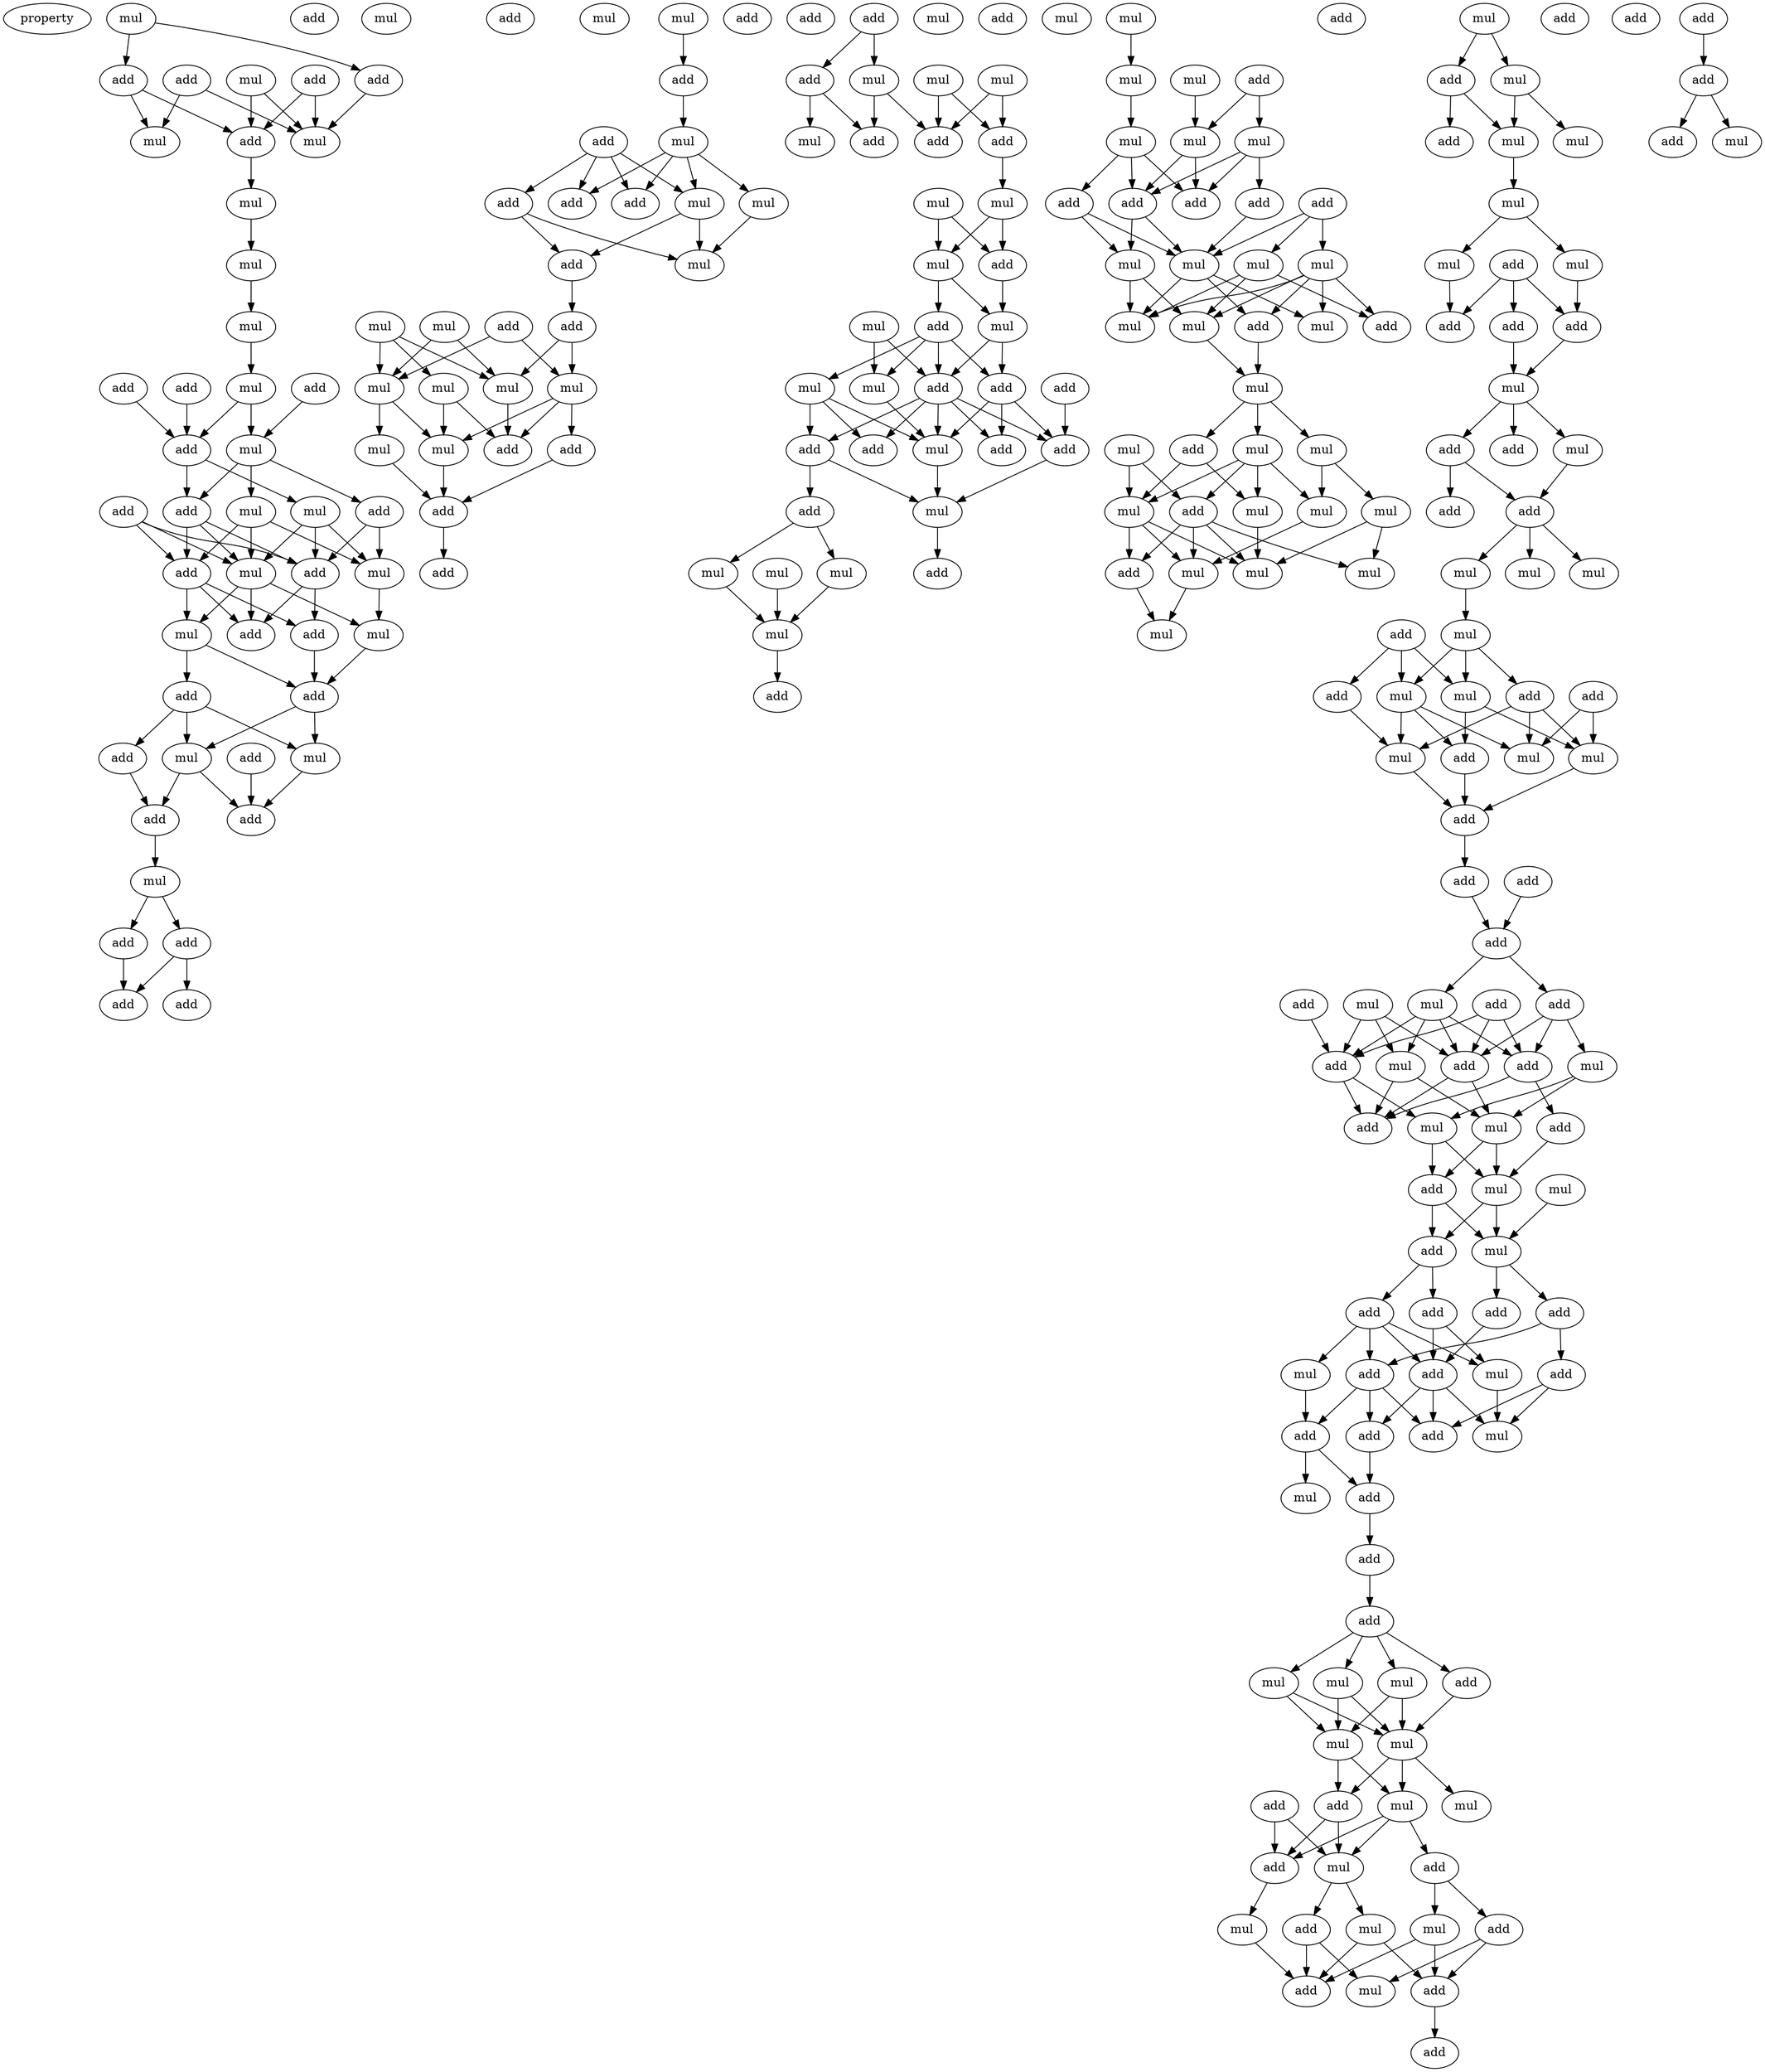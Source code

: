 digraph {
    node [fontcolor=black]
    property [mul=2,lf=1.4]
    0 [ label = mul ];
    1 [ label = add ];
    2 [ label = add ];
    3 [ label = add ];
    4 [ label = add ];
    5 [ label = add ];
    6 [ label = mul ];
    7 [ label = mul ];
    8 [ label = add ];
    9 [ label = mul ];
    10 [ label = mul ];
    11 [ label = mul ];
    12 [ label = mul ];
    13 [ label = mul ];
    14 [ label = add ];
    15 [ label = add ];
    16 [ label = mul ];
    17 [ label = add ];
    18 [ label = add ];
    19 [ label = mul ];
    20 [ label = add ];
    21 [ label = add ];
    22 [ label = add ];
    23 [ label = mul ];
    24 [ label = mul ];
    25 [ label = add ];
    26 [ label = mul ];
    27 [ label = mul ];
    28 [ label = add ];
    29 [ label = mul ];
    30 [ label = add ];
    31 [ label = add ];
    32 [ label = mul ];
    33 [ label = add ];
    34 [ label = add ];
    35 [ label = add ];
    36 [ label = add ];
    37 [ label = mul ];
    38 [ label = mul ];
    39 [ label = add ];
    40 [ label = add ];
    41 [ label = mul ];
    42 [ label = add ];
    43 [ label = add ];
    44 [ label = add ];
    45 [ label = add ];
    46 [ label = add ];
    47 [ label = mul ];
    48 [ label = mul ];
    49 [ label = add ];
    50 [ label = mul ];
    51 [ label = add ];
    52 [ label = add ];
    53 [ label = add ];
    54 [ label = add ];
    55 [ label = mul ];
    56 [ label = mul ];
    57 [ label = add ];
    58 [ label = mul ];
    59 [ label = mul ];
    60 [ label = add ];
    61 [ label = mul ];
    62 [ label = add ];
    63 [ label = mul ];
    64 [ label = mul ];
    65 [ label = mul ];
    66 [ label = mul ];
    67 [ label = mul ];
    68 [ label = add ];
    69 [ label = mul ];
    70 [ label = add ];
    71 [ label = add ];
    72 [ label = add ];
    73 [ label = add ];
    74 [ label = add ];
    75 [ label = add ];
    76 [ label = add ];
    77 [ label = mul ];
    78 [ label = mul ];
    79 [ label = mul ];
    80 [ label = mul ];
    81 [ label = add ];
    82 [ label = add ];
    83 [ label = add ];
    84 [ label = mul ];
    85 [ label = mul ];
    86 [ label = mul ];
    87 [ label = mul ];
    88 [ label = add ];
    89 [ label = mul ];
    90 [ label = add ];
    91 [ label = mul ];
    92 [ label = add ];
    93 [ label = add ];
    94 [ label = add ];
    95 [ label = mul ];
    96 [ label = mul ];
    97 [ label = add ];
    98 [ label = add ];
    99 [ label = add ];
    100 [ label = mul ];
    101 [ label = add ];
    102 [ label = mul ];
    103 [ label = add ];
    104 [ label = mul ];
    105 [ label = mul ];
    106 [ label = add ];
    107 [ label = mul ];
    108 [ label = mul ];
    109 [ label = add ];
    110 [ label = mul ];
    111 [ label = add ];
    112 [ label = mul ];
    113 [ label = mul ];
    114 [ label = add ];
    115 [ label = mul ];
    116 [ label = mul ];
    117 [ label = mul ];
    118 [ label = mul ];
    119 [ label = add ];
    120 [ label = add ];
    121 [ label = add ];
    122 [ label = add ];
    123 [ label = add ];
    124 [ label = mul ];
    125 [ label = mul ];
    126 [ label = mul ];
    127 [ label = mul ];
    128 [ label = mul ];
    129 [ label = mul ];
    130 [ label = add ];
    131 [ label = add ];
    132 [ label = mul ];
    133 [ label = mul ];
    134 [ label = mul ];
    135 [ label = mul ];
    136 [ label = mul ];
    137 [ label = add ];
    138 [ label = add ];
    139 [ label = mul ];
    140 [ label = mul ];
    141 [ label = mul ];
    142 [ label = mul ];
    143 [ label = mul ];
    144 [ label = add ];
    145 [ label = mul ];
    146 [ label = mul ];
    147 [ label = mul ];
    148 [ label = add ];
    149 [ label = mul ];
    150 [ label = add ];
    151 [ label = mul ];
    152 [ label = mul ];
    153 [ label = add ];
    154 [ label = mul ];
    155 [ label = add ];
    156 [ label = mul ];
    157 [ label = mul ];
    158 [ label = add ];
    159 [ label = mul ];
    160 [ label = add ];
    161 [ label = add ];
    162 [ label = add ];
    163 [ label = mul ];
    164 [ label = add ];
    165 [ label = add ];
    166 [ label = add ];
    167 [ label = mul ];
    168 [ label = add ];
    169 [ label = add ];
    170 [ label = mul ];
    171 [ label = mul ];
    172 [ label = mul ];
    173 [ label = add ];
    174 [ label = mul ];
    175 [ label = mul ];
    176 [ label = add ];
    177 [ label = add ];
    178 [ label = add ];
    179 [ label = mul ];
    180 [ label = mul ];
    181 [ label = mul ];
    182 [ label = add ];
    183 [ label = mul ];
    184 [ label = add ];
    185 [ label = add ];
    186 [ label = add ];
    187 [ label = add ];
    188 [ label = mul ];
    189 [ label = add ];
    190 [ label = add ];
    191 [ label = add ];
    192 [ label = mul ];
    193 [ label = add ];
    194 [ label = mul ];
    195 [ label = add ];
    196 [ label = mul ];
    197 [ label = add ];
    198 [ label = add ];
    199 [ label = add ];
    200 [ label = mul ];
    201 [ label = mul ];
    202 [ label = add ];
    203 [ label = mul ];
    204 [ label = mul ];
    205 [ label = add ];
    206 [ label = mul ];
    207 [ label = add ];
    208 [ label = add ];
    209 [ label = add ];
    210 [ label = add ];
    211 [ label = add ];
    212 [ label = add ];
    213 [ label = add ];
    214 [ label = mul ];
    215 [ label = mul ];
    216 [ label = add ];
    217 [ label = add ];
    218 [ label = mul ];
    219 [ label = add ];
    220 [ label = add ];
    221 [ label = mul ];
    222 [ label = add ];
    223 [ label = add ];
    224 [ label = mul ];
    225 [ label = mul ];
    226 [ label = mul ];
    227 [ label = add ];
    228 [ label = mul ];
    229 [ label = mul ];
    230 [ label = mul ];
    231 [ label = add ];
    232 [ label = add ];
    233 [ label = mul ];
    234 [ label = mul ];
    235 [ label = add ];
    236 [ label = add ];
    237 [ label = add ];
    238 [ label = mul ];
    239 [ label = mul ];
    240 [ label = mul ];
    241 [ label = add ];
    242 [ label = add ];
    243 [ label = mul ];
    244 [ label = add ];
    245 [ label = add ];
    246 [ label = add ];
    247 [ label = add ];
    248 [ label = add ];
    249 [ label = mul ];
    0 -> 3 [ name = 0 ];
    0 -> 4 [ name = 1 ];
    2 -> 7 [ name = 2 ];
    2 -> 9 [ name = 3 ];
    3 -> 9 [ name = 4 ];
    4 -> 7 [ name = 5 ];
    4 -> 8 [ name = 6 ];
    5 -> 8 [ name = 7 ];
    5 -> 9 [ name = 8 ];
    6 -> 8 [ name = 9 ];
    6 -> 9 [ name = 10 ];
    8 -> 10 [ name = 11 ];
    10 -> 11 [ name = 12 ];
    11 -> 13 [ name = 13 ];
    13 -> 16 [ name = 14 ];
    14 -> 19 [ name = 15 ];
    15 -> 18 [ name = 16 ];
    16 -> 18 [ name = 17 ];
    16 -> 19 [ name = 18 ];
    17 -> 18 [ name = 19 ];
    18 -> 22 [ name = 20 ];
    18 -> 24 [ name = 21 ];
    19 -> 20 [ name = 22 ];
    19 -> 22 [ name = 23 ];
    19 -> 23 [ name = 24 ];
    20 -> 26 [ name = 25 ];
    20 -> 28 [ name = 26 ];
    21 -> 25 [ name = 27 ];
    21 -> 27 [ name = 28 ];
    21 -> 28 [ name = 29 ];
    22 -> 25 [ name = 30 ];
    22 -> 27 [ name = 31 ];
    22 -> 28 [ name = 32 ];
    23 -> 25 [ name = 33 ];
    23 -> 26 [ name = 34 ];
    23 -> 27 [ name = 35 ];
    24 -> 26 [ name = 36 ];
    24 -> 27 [ name = 37 ];
    24 -> 28 [ name = 38 ];
    25 -> 29 [ name = 39 ];
    25 -> 30 [ name = 40 ];
    25 -> 31 [ name = 41 ];
    26 -> 32 [ name = 42 ];
    27 -> 29 [ name = 43 ];
    27 -> 30 [ name = 44 ];
    27 -> 32 [ name = 45 ];
    28 -> 30 [ name = 46 ];
    28 -> 31 [ name = 47 ];
    29 -> 33 [ name = 48 ];
    29 -> 34 [ name = 49 ];
    31 -> 33 [ name = 50 ];
    32 -> 33 [ name = 51 ];
    33 -> 37 [ name = 52 ];
    33 -> 38 [ name = 53 ];
    34 -> 35 [ name = 54 ];
    34 -> 37 [ name = 55 ];
    34 -> 38 [ name = 56 ];
    35 -> 40 [ name = 57 ];
    36 -> 39 [ name = 58 ];
    37 -> 39 [ name = 59 ];
    38 -> 39 [ name = 60 ];
    38 -> 40 [ name = 61 ];
    40 -> 41 [ name = 62 ];
    41 -> 42 [ name = 63 ];
    41 -> 43 [ name = 64 ];
    42 -> 44 [ name = 65 ];
    43 -> 44 [ name = 66 ];
    43 -> 45 [ name = 67 ];
    48 -> 49 [ name = 68 ];
    49 -> 50 [ name = 69 ];
    50 -> 52 [ name = 70 ];
    50 -> 53 [ name = 71 ];
    50 -> 55 [ name = 72 ];
    50 -> 56 [ name = 73 ];
    51 -> 52 [ name = 74 ];
    51 -> 53 [ name = 75 ];
    51 -> 54 [ name = 76 ];
    51 -> 55 [ name = 77 ];
    54 -> 57 [ name = 78 ];
    54 -> 58 [ name = 79 ];
    55 -> 57 [ name = 80 ];
    55 -> 58 [ name = 81 ];
    56 -> 58 [ name = 82 ];
    57 -> 62 [ name = 83 ];
    59 -> 64 [ name = 84 ];
    59 -> 66 [ name = 85 ];
    60 -> 63 [ name = 86 ];
    60 -> 66 [ name = 87 ];
    61 -> 64 [ name = 88 ];
    61 -> 65 [ name = 89 ];
    61 -> 66 [ name = 90 ];
    62 -> 63 [ name = 91 ];
    62 -> 64 [ name = 92 ];
    63 -> 67 [ name = 93 ];
    63 -> 68 [ name = 94 ];
    63 -> 70 [ name = 95 ];
    64 -> 70 [ name = 96 ];
    65 -> 67 [ name = 97 ];
    65 -> 70 [ name = 98 ];
    66 -> 67 [ name = 99 ];
    66 -> 69 [ name = 100 ];
    67 -> 71 [ name = 101 ];
    68 -> 71 [ name = 102 ];
    69 -> 71 [ name = 103 ];
    71 -> 72 [ name = 104 ];
    75 -> 76 [ name = 105 ];
    75 -> 77 [ name = 106 ];
    76 -> 82 [ name = 107 ];
    76 -> 84 [ name = 108 ];
    77 -> 81 [ name = 109 ];
    77 -> 82 [ name = 110 ];
    78 -> 81 [ name = 111 ];
    78 -> 83 [ name = 112 ];
    79 -> 81 [ name = 113 ];
    79 -> 83 [ name = 114 ];
    83 -> 86 [ name = 115 ];
    85 -> 87 [ name = 116 ];
    85 -> 88 [ name = 117 ];
    86 -> 87 [ name = 118 ];
    86 -> 88 [ name = 119 ];
    87 -> 90 [ name = 120 ];
    87 -> 91 [ name = 121 ];
    88 -> 91 [ name = 122 ];
    89 -> 94 [ name = 123 ];
    89 -> 95 [ name = 124 ];
    90 -> 93 [ name = 125 ];
    90 -> 94 [ name = 126 ];
    90 -> 95 [ name = 127 ];
    90 -> 96 [ name = 128 ];
    91 -> 93 [ name = 129 ];
    91 -> 94 [ name = 130 ];
    92 -> 99 [ name = 131 ];
    93 -> 97 [ name = 132 ];
    93 -> 99 [ name = 133 ];
    93 -> 100 [ name = 134 ];
    94 -> 97 [ name = 135 ];
    94 -> 98 [ name = 136 ];
    94 -> 99 [ name = 137 ];
    94 -> 100 [ name = 138 ];
    94 -> 101 [ name = 139 ];
    95 -> 100 [ name = 140 ];
    96 -> 98 [ name = 141 ];
    96 -> 100 [ name = 142 ];
    96 -> 101 [ name = 143 ];
    98 -> 102 [ name = 144 ];
    98 -> 103 [ name = 145 ];
    99 -> 102 [ name = 146 ];
    100 -> 102 [ name = 147 ];
    102 -> 106 [ name = 148 ];
    103 -> 105 [ name = 149 ];
    103 -> 107 [ name = 150 ];
    104 -> 108 [ name = 151 ];
    105 -> 108 [ name = 152 ];
    107 -> 108 [ name = 153 ];
    108 -> 111 [ name = 154 ];
    112 -> 115 [ name = 155 ];
    113 -> 118 [ name = 156 ];
    114 -> 117 [ name = 157 ];
    114 -> 118 [ name = 158 ];
    115 -> 116 [ name = 159 ];
    116 -> 121 [ name = 160 ];
    116 -> 122 [ name = 161 ];
    116 -> 123 [ name = 162 ];
    117 -> 119 [ name = 163 ];
    117 -> 122 [ name = 164 ];
    117 -> 123 [ name = 165 ];
    118 -> 122 [ name = 166 ];
    118 -> 123 [ name = 167 ];
    119 -> 125 [ name = 168 ];
    120 -> 125 [ name = 169 ];
    120 -> 126 [ name = 170 ];
    120 -> 127 [ name = 171 ];
    121 -> 124 [ name = 172 ];
    121 -> 125 [ name = 173 ];
    123 -> 124 [ name = 174 ];
    123 -> 125 [ name = 175 ];
    124 -> 128 [ name = 176 ];
    124 -> 132 [ name = 177 ];
    125 -> 129 [ name = 178 ];
    125 -> 131 [ name = 179 ];
    125 -> 132 [ name = 180 ];
    126 -> 128 [ name = 181 ];
    126 -> 129 [ name = 182 ];
    126 -> 130 [ name = 183 ];
    126 -> 131 [ name = 184 ];
    126 -> 132 [ name = 185 ];
    127 -> 128 [ name = 186 ];
    127 -> 130 [ name = 187 ];
    127 -> 132 [ name = 188 ];
    128 -> 133 [ name = 189 ];
    131 -> 133 [ name = 190 ];
    133 -> 134 [ name = 191 ];
    133 -> 135 [ name = 192 ];
    133 -> 137 [ name = 193 ];
    134 -> 139 [ name = 194 ];
    134 -> 142 [ name = 195 ];
    135 -> 138 [ name = 196 ];
    135 -> 139 [ name = 197 ];
    135 -> 140 [ name = 198 ];
    135 -> 141 [ name = 199 ];
    136 -> 138 [ name = 200 ];
    136 -> 141 [ name = 201 ];
    137 -> 140 [ name = 202 ];
    137 -> 141 [ name = 203 ];
    138 -> 143 [ name = 204 ];
    138 -> 144 [ name = 205 ];
    138 -> 145 [ name = 206 ];
    138 -> 146 [ name = 207 ];
    139 -> 143 [ name = 208 ];
    140 -> 146 [ name = 209 ];
    141 -> 143 [ name = 210 ];
    141 -> 144 [ name = 211 ];
    141 -> 146 [ name = 212 ];
    142 -> 145 [ name = 213 ];
    142 -> 146 [ name = 214 ];
    143 -> 147 [ name = 215 ];
    144 -> 147 [ name = 216 ];
    149 -> 150 [ name = 217 ];
    149 -> 151 [ name = 218 ];
    150 -> 152 [ name = 219 ];
    150 -> 153 [ name = 220 ];
    151 -> 152 [ name = 221 ];
    151 -> 154 [ name = 222 ];
    152 -> 156 [ name = 223 ];
    156 -> 157 [ name = 224 ];
    156 -> 159 [ name = 225 ];
    157 -> 160 [ name = 226 ];
    158 -> 160 [ name = 227 ];
    158 -> 161 [ name = 228 ];
    158 -> 162 [ name = 229 ];
    159 -> 162 [ name = 230 ];
    160 -> 163 [ name = 231 ];
    161 -> 163 [ name = 232 ];
    163 -> 165 [ name = 233 ];
    163 -> 166 [ name = 234 ];
    163 -> 167 [ name = 235 ];
    165 -> 168 [ name = 236 ];
    165 -> 169 [ name = 237 ];
    167 -> 169 [ name = 238 ];
    169 -> 170 [ name = 239 ];
    169 -> 171 [ name = 240 ];
    169 -> 172 [ name = 241 ];
    170 -> 174 [ name = 242 ];
    173 -> 175 [ name = 243 ];
    173 -> 177 [ name = 244 ];
    173 -> 179 [ name = 245 ];
    174 -> 175 [ name = 246 ];
    174 -> 178 [ name = 247 ];
    174 -> 179 [ name = 248 ];
    175 -> 180 [ name = 249 ];
    175 -> 182 [ name = 250 ];
    175 -> 183 [ name = 251 ];
    176 -> 180 [ name = 252 ];
    176 -> 181 [ name = 253 ];
    177 -> 183 [ name = 254 ];
    178 -> 180 [ name = 255 ];
    178 -> 181 [ name = 256 ];
    178 -> 183 [ name = 257 ];
    179 -> 181 [ name = 258 ];
    179 -> 182 [ name = 259 ];
    181 -> 184 [ name = 260 ];
    182 -> 184 [ name = 261 ];
    183 -> 184 [ name = 262 ];
    184 -> 186 [ name = 263 ];
    185 -> 187 [ name = 264 ];
    186 -> 187 [ name = 265 ];
    187 -> 190 [ name = 266 ];
    187 -> 192 [ name = 267 ];
    188 -> 195 [ name = 268 ];
    188 -> 196 [ name = 269 ];
    188 -> 197 [ name = 270 ];
    189 -> 195 [ name = 271 ];
    190 -> 193 [ name = 272 ];
    190 -> 194 [ name = 273 ];
    190 -> 197 [ name = 274 ];
    191 -> 193 [ name = 275 ];
    191 -> 195 [ name = 276 ];
    191 -> 197 [ name = 277 ];
    192 -> 193 [ name = 278 ];
    192 -> 195 [ name = 279 ];
    192 -> 196 [ name = 280 ];
    192 -> 197 [ name = 281 ];
    193 -> 198 [ name = 282 ];
    193 -> 199 [ name = 283 ];
    194 -> 200 [ name = 284 ];
    194 -> 201 [ name = 285 ];
    195 -> 198 [ name = 286 ];
    195 -> 201 [ name = 287 ];
    196 -> 198 [ name = 288 ];
    196 -> 200 [ name = 289 ];
    197 -> 198 [ name = 290 ];
    197 -> 200 [ name = 291 ];
    199 -> 204 [ name = 292 ];
    200 -> 202 [ name = 293 ];
    200 -> 204 [ name = 294 ];
    201 -> 202 [ name = 295 ];
    201 -> 204 [ name = 296 ];
    202 -> 205 [ name = 297 ];
    202 -> 206 [ name = 298 ];
    203 -> 206 [ name = 299 ];
    204 -> 205 [ name = 300 ];
    204 -> 206 [ name = 301 ];
    205 -> 208 [ name = 302 ];
    205 -> 209 [ name = 303 ];
    206 -> 207 [ name = 304 ];
    206 -> 210 [ name = 305 ];
    207 -> 212 [ name = 306 ];
    207 -> 213 [ name = 307 ];
    208 -> 211 [ name = 308 ];
    208 -> 215 [ name = 309 ];
    209 -> 211 [ name = 310 ];
    209 -> 213 [ name = 311 ];
    209 -> 214 [ name = 312 ];
    209 -> 215 [ name = 313 ];
    210 -> 211 [ name = 314 ];
    211 -> 216 [ name = 315 ];
    211 -> 217 [ name = 316 ];
    211 -> 218 [ name = 317 ];
    212 -> 216 [ name = 318 ];
    212 -> 218 [ name = 319 ];
    213 -> 216 [ name = 320 ];
    213 -> 217 [ name = 321 ];
    213 -> 219 [ name = 322 ];
    214 -> 219 [ name = 323 ];
    215 -> 218 [ name = 324 ];
    217 -> 220 [ name = 325 ];
    219 -> 220 [ name = 326 ];
    219 -> 221 [ name = 327 ];
    220 -> 222 [ name = 328 ];
    222 -> 223 [ name = 329 ];
    223 -> 224 [ name = 330 ];
    223 -> 225 [ name = 331 ];
    223 -> 226 [ name = 332 ];
    223 -> 227 [ name = 333 ];
    224 -> 228 [ name = 334 ];
    224 -> 229 [ name = 335 ];
    225 -> 228 [ name = 336 ];
    225 -> 229 [ name = 337 ];
    226 -> 228 [ name = 338 ];
    226 -> 229 [ name = 339 ];
    227 -> 229 [ name = 340 ];
    228 -> 231 [ name = 341 ];
    228 -> 233 [ name = 342 ];
    229 -> 230 [ name = 343 ];
    229 -> 231 [ name = 344 ];
    229 -> 233 [ name = 345 ];
    231 -> 234 [ name = 346 ];
    231 -> 235 [ name = 347 ];
    232 -> 234 [ name = 348 ];
    232 -> 235 [ name = 349 ];
    233 -> 234 [ name = 350 ];
    233 -> 235 [ name = 351 ];
    233 -> 236 [ name = 352 ];
    234 -> 240 [ name = 353 ];
    234 -> 241 [ name = 354 ];
    235 -> 238 [ name = 355 ];
    236 -> 237 [ name = 356 ];
    236 -> 239 [ name = 357 ];
    237 -> 242 [ name = 358 ];
    237 -> 243 [ name = 359 ];
    238 -> 244 [ name = 360 ];
    239 -> 242 [ name = 361 ];
    239 -> 244 [ name = 362 ];
    240 -> 242 [ name = 363 ];
    240 -> 244 [ name = 364 ];
    241 -> 243 [ name = 365 ];
    241 -> 244 [ name = 366 ];
    242 -> 245 [ name = 367 ];
    246 -> 247 [ name = 368 ];
    247 -> 248 [ name = 369 ];
    247 -> 249 [ name = 370 ];
}
